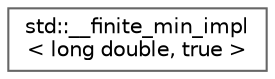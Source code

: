 digraph "Graphical Class Hierarchy"
{
 // LATEX_PDF_SIZE
  bgcolor="transparent";
  edge [fontname=Helvetica,fontsize=10,labelfontname=Helvetica,labelfontsize=10];
  node [fontname=Helvetica,fontsize=10,shape=box,height=0.2,width=0.4];
  rankdir="LR";
  Node0 [id="Node000000",label="std::__finite_min_impl\l\< long double, true \>",height=0.2,width=0.4,color="grey40", fillcolor="white", style="filled",URL="$structstd_1_1____finite__min__impl_3_01long_01double_00_01true_01_4.html",tooltip=" "];
}
